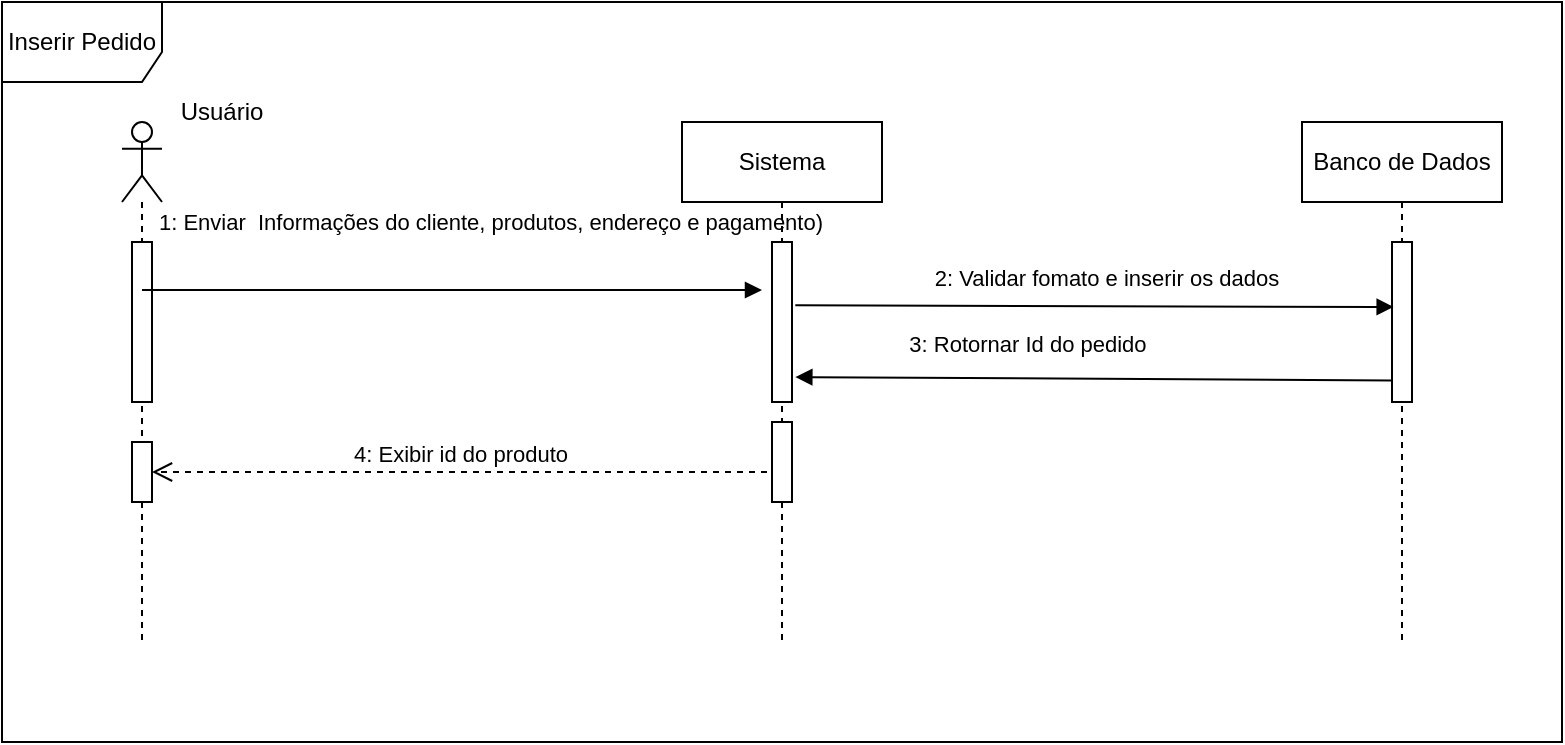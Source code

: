 <mxfile>
    <diagram id="yk8NF5s4lmzRFMYtV1e7" name="Page-1">
        <mxGraphModel dx="1209" dy="792" grid="1" gridSize="10" guides="1" tooltips="1" connect="1" arrows="1" fold="1" page="1" pageScale="1" pageWidth="827" pageHeight="1169" math="0" shadow="0">
            <root>
                <mxCell id="0"/>
                <mxCell id="1" parent="0"/>
                <mxCell id="2" value="Inserir Pedido" style="shape=umlFrame;whiteSpace=wrap;html=1;width=80;height=40;" parent="1" vertex="1">
                    <mxGeometry x="20" y="80" width="780" height="370" as="geometry"/>
                </mxCell>
                <mxCell id="7" value="" style="shape=umlLifeline;participant=umlActor;perimeter=lifelinePerimeter;whiteSpace=wrap;html=1;container=1;collapsible=0;recursiveResize=0;verticalAlign=top;spacingTop=36;outlineConnect=0;" parent="1" vertex="1">
                    <mxGeometry x="80" y="140" width="20" height="260" as="geometry"/>
                </mxCell>
                <mxCell id="10" value="" style="html=1;points=[];perimeter=orthogonalPerimeter;" parent="7" vertex="1">
                    <mxGeometry x="5" y="60" width="10" height="80" as="geometry"/>
                </mxCell>
                <mxCell id="35" value="" style="html=1;points=[];perimeter=orthogonalPerimeter;" parent="7" vertex="1">
                    <mxGeometry x="5" y="160" width="10" height="30" as="geometry"/>
                </mxCell>
                <mxCell id="8" value="Banco de Dados" style="shape=umlLifeline;perimeter=lifelinePerimeter;whiteSpace=wrap;html=1;container=1;collapsible=0;recursiveResize=0;outlineConnect=0;" parent="1" vertex="1">
                    <mxGeometry x="670" y="140" width="100" height="260" as="geometry"/>
                </mxCell>
                <mxCell id="22" value="" style="html=1;points=[];perimeter=orthogonalPerimeter;" parent="8" vertex="1">
                    <mxGeometry x="45" y="60" width="10" height="80" as="geometry"/>
                </mxCell>
                <mxCell id="9" value="Usuário" style="text;html=1;strokeColor=none;fillColor=none;align=center;verticalAlign=middle;whiteSpace=wrap;rounded=0;" parent="1" vertex="1">
                    <mxGeometry x="100" y="120" width="60" height="30" as="geometry"/>
                </mxCell>
                <mxCell id="20" value="" style="html=1;verticalAlign=bottom;endArrow=block;exitX=1.167;exitY=0.396;exitDx=0;exitDy=0;exitPerimeter=0;entryX=0.083;entryY=0.406;entryDx=0;entryDy=0;entryPerimeter=0;" parent="1" source="13" target="22" edge="1">
                    <mxGeometry width="80" relative="1" as="geometry">
                        <mxPoint x="390" y="230" as="sourcePoint"/>
                        <mxPoint x="690" y="232" as="targetPoint"/>
                    </mxGeometry>
                </mxCell>
                <mxCell id="21" value="2: Validar fomato e inserir os dados" style="edgeLabel;html=1;align=center;verticalAlign=middle;resizable=0;points=[];" parent="20" vertex="1" connectable="0">
                    <mxGeometry x="0.219" relative="1" as="geometry">
                        <mxPoint x="-27" y="-14" as="offset"/>
                    </mxGeometry>
                </mxCell>
                <mxCell id="29" value="" style="html=1;verticalAlign=bottom;endArrow=block;exitX=0;exitY=0.865;exitDx=0;exitDy=0;exitPerimeter=0;entryX=1.167;entryY=0.844;entryDx=0;entryDy=0;entryPerimeter=0;" parent="1" source="22" target="13" edge="1">
                    <mxGeometry width="80" relative="1" as="geometry">
                        <mxPoint x="396.67" y="289.58" as="sourcePoint"/>
                        <mxPoint x="695.83" y="290.38" as="targetPoint"/>
                    </mxGeometry>
                </mxCell>
                <mxCell id="34" value="&lt;font style=&quot;font-size: 11px;&quot;&gt;4: Exibir id do produto&lt;/font&gt;" style="html=1;verticalAlign=bottom;endArrow=open;dashed=1;endSize=8;fontSize=10;exitX=-0.25;exitY=0.625;exitDx=0;exitDy=0;exitPerimeter=0;entryX=1;entryY=0.5;entryDx=0;entryDy=0;entryPerimeter=0;" parent="1" source="28" target="35" edge="1">
                    <mxGeometry relative="1" as="geometry">
                        <mxPoint x="375" y="310" as="sourcePoint"/>
                        <mxPoint x="130" y="314" as="targetPoint"/>
                    </mxGeometry>
                </mxCell>
                <mxCell id="56" value="3: Rotornar Id do pedido&amp;nbsp;" style="edgeLabel;html=1;align=center;verticalAlign=middle;resizable=0;points=[];" parent="1" vertex="1" connectable="0">
                    <mxGeometry x="539.999" y="249.997" as="geometry">
                        <mxPoint x="-6" y="1" as="offset"/>
                    </mxGeometry>
                </mxCell>
                <mxCell id="12" value="" style="html=1;verticalAlign=bottom;endArrow=block;" parent="1" edge="1">
                    <mxGeometry width="80" relative="1" as="geometry">
                        <mxPoint x="90" y="224" as="sourcePoint"/>
                        <mxPoint x="400" y="224" as="targetPoint"/>
                        <Array as="points">
                            <mxPoint x="210" y="224"/>
                            <mxPoint x="240" y="224"/>
                            <mxPoint x="270" y="224"/>
                        </Array>
                    </mxGeometry>
                </mxCell>
                <mxCell id="14" value="1: Enviar&amp;nbsp; Informações do cliente, produtos, endereço e pagamento)" style="edgeLabel;html=1;align=center;verticalAlign=middle;resizable=0;points=[];" parent="12" vertex="1" connectable="0">
                    <mxGeometry x="0.219" relative="1" as="geometry">
                        <mxPoint x="-15" y="-34" as="offset"/>
                    </mxGeometry>
                </mxCell>
                <mxCell id="6" value="Sistema" style="shape=umlLifeline;perimeter=lifelinePerimeter;whiteSpace=wrap;html=1;container=1;collapsible=0;recursiveResize=0;outlineConnect=0;" parent="1" vertex="1">
                    <mxGeometry x="360" y="140" width="100" height="260" as="geometry"/>
                </mxCell>
                <mxCell id="13" value="" style="html=1;points=[];perimeter=orthogonalPerimeter;" parent="6" vertex="1">
                    <mxGeometry x="45" y="60" width="10" height="80" as="geometry"/>
                </mxCell>
                <mxCell id="28" value="" style="html=1;points=[];perimeter=orthogonalPerimeter;" parent="6" vertex="1">
                    <mxGeometry x="45" y="150" width="10" height="40" as="geometry"/>
                </mxCell>
            </root>
        </mxGraphModel>
    </diagram>
</mxfile>